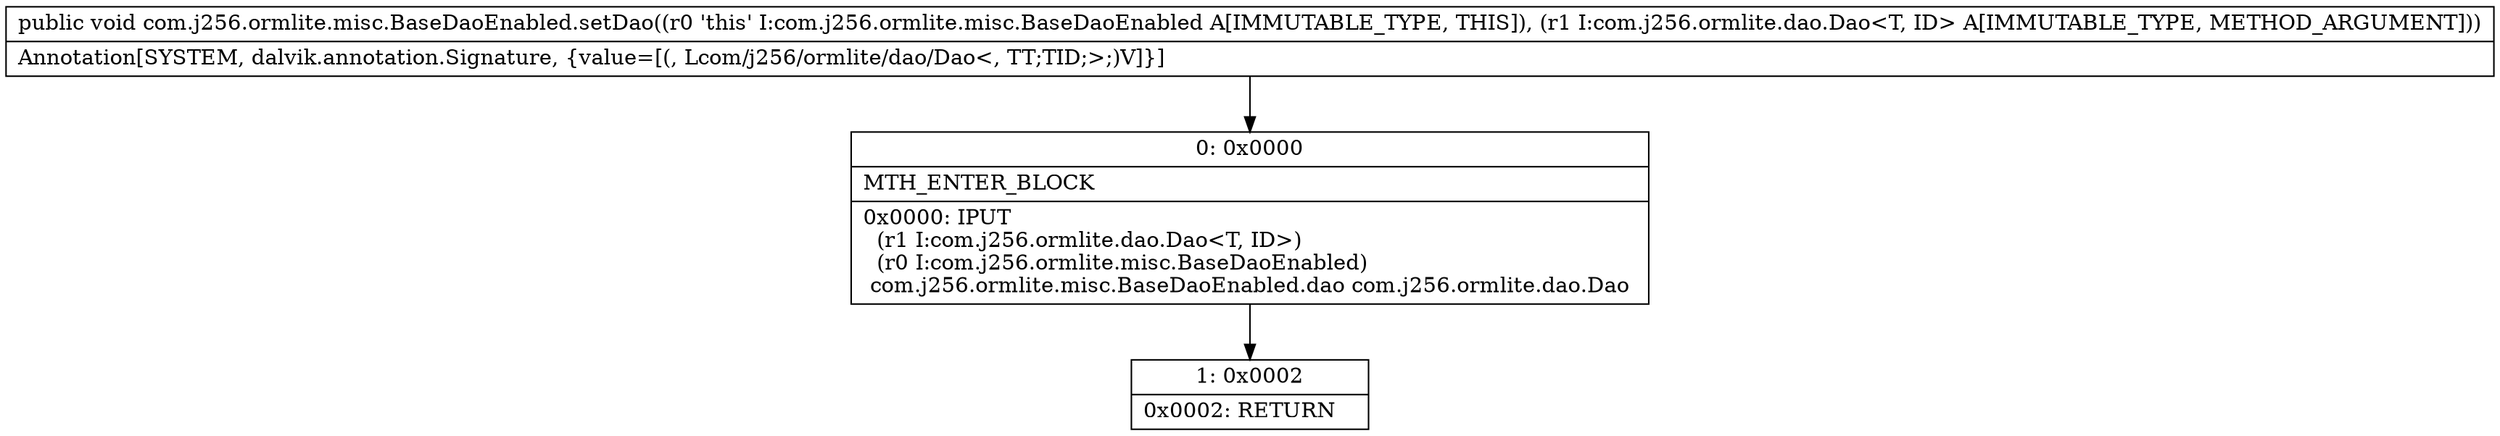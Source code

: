 digraph "CFG forcom.j256.ormlite.misc.BaseDaoEnabled.setDao(Lcom\/j256\/ormlite\/dao\/Dao;)V" {
Node_0 [shape=record,label="{0\:\ 0x0000|MTH_ENTER_BLOCK\l|0x0000: IPUT  \l  (r1 I:com.j256.ormlite.dao.Dao\<T, ID\>)\l  (r0 I:com.j256.ormlite.misc.BaseDaoEnabled)\l com.j256.ormlite.misc.BaseDaoEnabled.dao com.j256.ormlite.dao.Dao \l}"];
Node_1 [shape=record,label="{1\:\ 0x0002|0x0002: RETURN   \l}"];
MethodNode[shape=record,label="{public void com.j256.ormlite.misc.BaseDaoEnabled.setDao((r0 'this' I:com.j256.ormlite.misc.BaseDaoEnabled A[IMMUTABLE_TYPE, THIS]), (r1 I:com.j256.ormlite.dao.Dao\<T, ID\> A[IMMUTABLE_TYPE, METHOD_ARGUMENT]))  | Annotation[SYSTEM, dalvik.annotation.Signature, \{value=[(, Lcom\/j256\/ormlite\/dao\/Dao\<, TT;TID;\>;)V]\}]\l}"];
MethodNode -> Node_0;
Node_0 -> Node_1;
}

